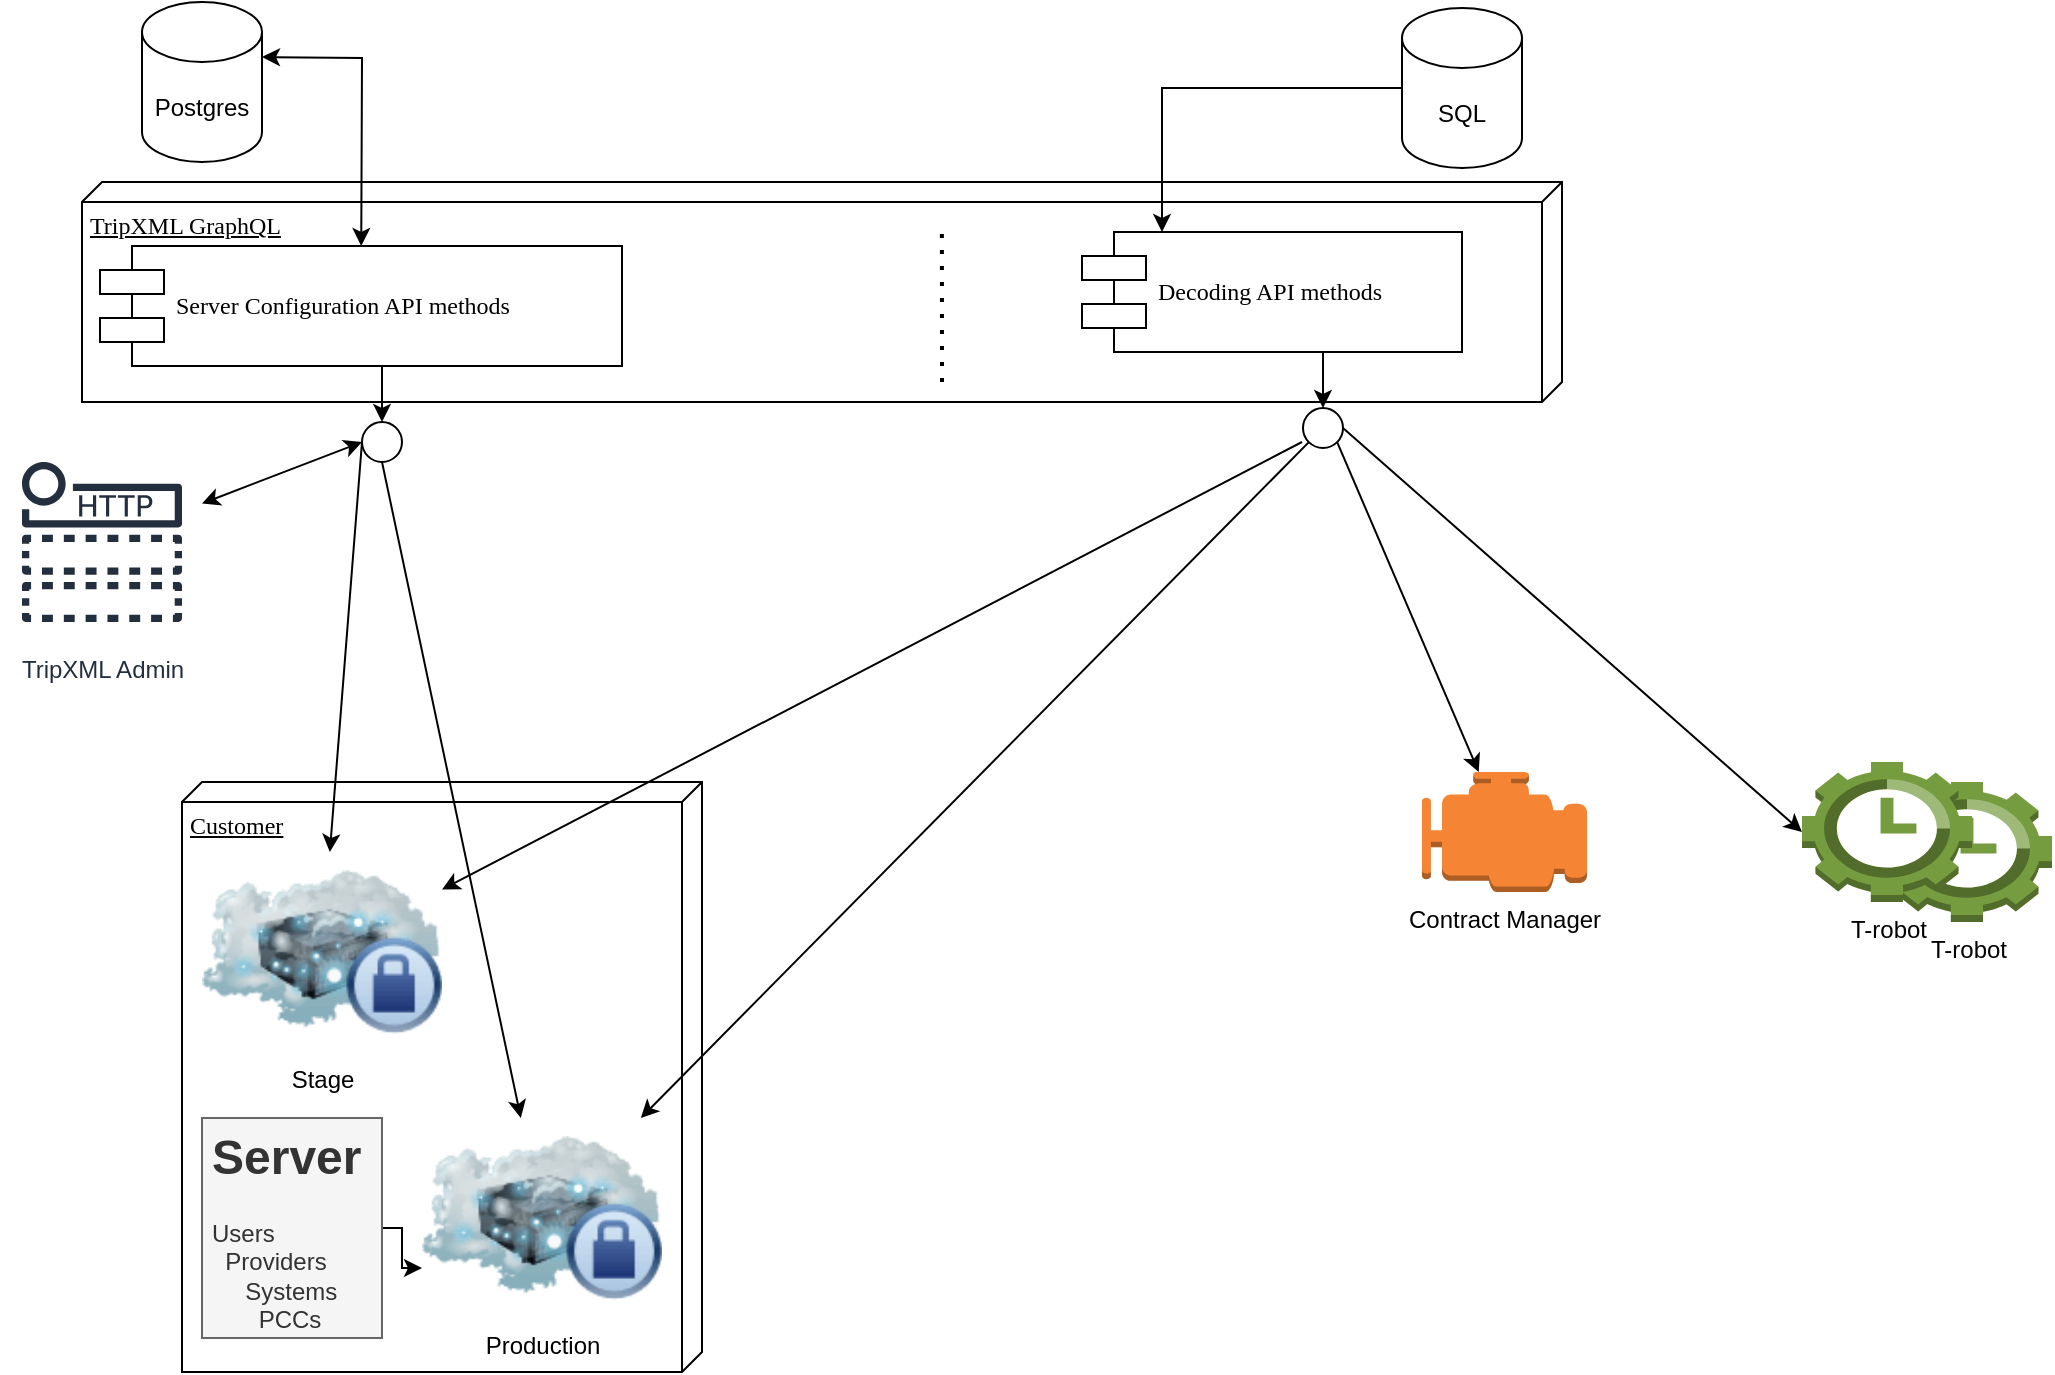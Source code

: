 <mxfile version="18.1.3" type="github">
  <diagram name="Page-1" id="5f0bae14-7c28-e335-631c-24af17079c00">
    <mxGraphModel dx="1422" dy="762" grid="1" gridSize="10" guides="1" tooltips="1" connect="1" arrows="1" fold="1" page="1" pageScale="1" pageWidth="1100" pageHeight="850" background="none" math="0" shadow="0">
      <root>
        <mxCell id="0" />
        <mxCell id="1" parent="0" />
        <mxCell id="39150e848f15840c-1" value="TripXML GraphQL" style="verticalAlign=top;align=left;spacingTop=8;spacingLeft=2;spacingRight=12;shape=cube;size=10;direction=south;fontStyle=4;html=1;rounded=0;shadow=0;comic=0;labelBackgroundColor=none;strokeWidth=1;fontFamily=Verdana;fontSize=12" parent="1" vertex="1">
          <mxGeometry x="50" y="100" width="740" height="110" as="geometry" />
        </mxCell>
        <mxCell id="39150e848f15840c-3" value="Customer" style="verticalAlign=top;align=left;spacingTop=8;spacingLeft=2;spacingRight=12;shape=cube;size=10;direction=south;fontStyle=4;html=1;rounded=0;shadow=0;comic=0;labelBackgroundColor=none;strokeWidth=1;fontFamily=Verdana;fontSize=12" parent="1" vertex="1">
          <mxGeometry x="100" y="400" width="260" height="295" as="geometry" />
        </mxCell>
        <mxCell id="S-nyKYHqi0cGhIQpScfs-20" style="edgeStyle=orthogonalEdgeStyle;rounded=0;orthogonalLoop=1;jettySize=auto;html=1;exitX=0.5;exitY=1;exitDx=0;exitDy=0;entryX=0.5;entryY=0;entryDx=0;entryDy=0;" edge="1" parent="1" source="39150e848f15840c-5" target="S-nyKYHqi0cGhIQpScfs-8">
          <mxGeometry relative="1" as="geometry" />
        </mxCell>
        <mxCell id="39150e848f15840c-5" value="Server Configuration API methods" style="shape=component;align=left;spacingLeft=36;rounded=0;shadow=0;comic=0;labelBackgroundColor=none;strokeWidth=1;fontFamily=Verdana;fontSize=12;html=1;" parent="1" vertex="1">
          <mxGeometry x="59" y="132" width="261" height="60" as="geometry" />
        </mxCell>
        <mxCell id="S-nyKYHqi0cGhIQpScfs-1" value="Postgres" style="shape=cylinder3;whiteSpace=wrap;html=1;boundedLbl=1;backgroundOutline=1;size=15;" vertex="1" parent="1">
          <mxGeometry x="80" y="10" width="60" height="80" as="geometry" />
        </mxCell>
        <mxCell id="S-nyKYHqi0cGhIQpScfs-38" style="edgeStyle=elbowEdgeStyle;rounded=0;orthogonalLoop=1;jettySize=auto;html=1;exitX=0;exitY=0.5;exitDx=0;exitDy=0;exitPerimeter=0;" edge="1" parent="1" source="S-nyKYHqi0cGhIQpScfs-2" target="S-nyKYHqi0cGhIQpScfs-4">
          <mxGeometry relative="1" as="geometry">
            <Array as="points">
              <mxPoint x="590" y="70" />
            </Array>
          </mxGeometry>
        </mxCell>
        <mxCell id="S-nyKYHqi0cGhIQpScfs-2" value="SQL" style="shape=cylinder3;whiteSpace=wrap;html=1;boundedLbl=1;backgroundOutline=1;size=15;" vertex="1" parent="1">
          <mxGeometry x="710" y="13" width="60" height="80" as="geometry" />
        </mxCell>
        <mxCell id="S-nyKYHqi0cGhIQpScfs-4" value="Decoding API methods" style="shape=component;align=left;spacingLeft=36;rounded=0;shadow=0;comic=0;labelBackgroundColor=none;strokeWidth=1;fontFamily=Verdana;fontSize=12;html=1;" vertex="1" parent="1">
          <mxGeometry x="550" y="125" width="190" height="60" as="geometry" />
        </mxCell>
        <mxCell id="S-nyKYHqi0cGhIQpScfs-5" value="" style="endArrow=none;dashed=1;html=1;dashPattern=1 3;strokeWidth=2;rounded=0;entryX=0.273;entryY=0.419;entryDx=0;entryDy=0;entryPerimeter=0;" edge="1" parent="1">
          <mxGeometry width="50" height="50" relative="1" as="geometry">
            <mxPoint x="480" y="200" as="sourcePoint" />
            <mxPoint x="479.94" y="120.03" as="targetPoint" />
          </mxGeometry>
        </mxCell>
        <mxCell id="S-nyKYHqi0cGhIQpScfs-8" value="" style="ellipse;whiteSpace=wrap;html=1;rounded=0;shadow=0;comic=0;labelBackgroundColor=none;strokeWidth=1;fontFamily=Verdana;fontSize=12;align=center;" vertex="1" parent="1">
          <mxGeometry x="190" y="220" width="20" height="20" as="geometry" />
        </mxCell>
        <mxCell id="S-nyKYHqi0cGhIQpScfs-29" value="Stage" style="image;html=1;image=img/lib/clip_art/networking/Cloud_Server_Private_128x128.png" vertex="1" parent="1">
          <mxGeometry x="110" y="435" width="120" height="100" as="geometry" />
        </mxCell>
        <mxCell id="S-nyKYHqi0cGhIQpScfs-30" value="Production" style="image;html=1;image=img/lib/clip_art/networking/Cloud_Server_Private_128x128.png" vertex="1" parent="1">
          <mxGeometry x="220" y="568" width="120" height="100" as="geometry" />
        </mxCell>
        <mxCell id="S-nyKYHqi0cGhIQpScfs-34" style="edgeStyle=orthogonalEdgeStyle;rounded=0;orthogonalLoop=1;jettySize=auto;html=1;exitX=0.5;exitY=1;exitDx=0;exitDy=0;entryX=0.5;entryY=0;entryDx=0;entryDy=0;" edge="1" parent="1" target="S-nyKYHqi0cGhIQpScfs-35">
          <mxGeometry relative="1" as="geometry">
            <mxPoint x="660" y="185" as="sourcePoint" />
          </mxGeometry>
        </mxCell>
        <mxCell id="S-nyKYHqi0cGhIQpScfs-35" value="" style="ellipse;whiteSpace=wrap;html=1;rounded=0;shadow=0;comic=0;labelBackgroundColor=none;strokeWidth=1;fontFamily=Verdana;fontSize=12;align=center;" vertex="1" parent="1">
          <mxGeometry x="660.5" y="213" width="20" height="20" as="geometry" />
        </mxCell>
        <mxCell id="S-nyKYHqi0cGhIQpScfs-36" value="" style="endArrow=classic;html=1;rounded=0;exitX=0;exitY=0.5;exitDx=0;exitDy=0;" edge="1" parent="1" source="S-nyKYHqi0cGhIQpScfs-8" target="S-nyKYHqi0cGhIQpScfs-29">
          <mxGeometry width="50" height="50" relative="1" as="geometry">
            <mxPoint x="520" y="420" as="sourcePoint" />
            <mxPoint x="570" y="370" as="targetPoint" />
          </mxGeometry>
        </mxCell>
        <mxCell id="S-nyKYHqi0cGhIQpScfs-37" value="" style="endArrow=classic;html=1;rounded=0;exitX=0.5;exitY=1;exitDx=0;exitDy=0;" edge="1" parent="1" source="S-nyKYHqi0cGhIQpScfs-8" target="S-nyKYHqi0cGhIQpScfs-30">
          <mxGeometry width="50" height="50" relative="1" as="geometry">
            <mxPoint x="520" y="420" as="sourcePoint" />
            <mxPoint x="570" y="370" as="targetPoint" />
          </mxGeometry>
        </mxCell>
        <mxCell id="S-nyKYHqi0cGhIQpScfs-42" style="edgeStyle=elbowEdgeStyle;rounded=0;orthogonalLoop=1;jettySize=auto;html=1;entryX=0;entryY=0.75;entryDx=0;entryDy=0;" edge="1" parent="1" source="S-nyKYHqi0cGhIQpScfs-40" target="S-nyKYHqi0cGhIQpScfs-30">
          <mxGeometry relative="1" as="geometry" />
        </mxCell>
        <mxCell id="S-nyKYHqi0cGhIQpScfs-40" value="&lt;h1&gt;Server&lt;/h1&gt;&lt;p&gt;Users&lt;br&gt;&amp;nbsp; Providers&lt;br&gt;&amp;nbsp; &amp;nbsp; &amp;nbsp;Systems&lt;br&gt;&amp;nbsp; &amp;nbsp; &amp;nbsp; &amp;nbsp;PCCs&lt;/p&gt;" style="text;html=1;strokeColor=#666666;fillColor=#f5f5f5;spacing=5;spacingTop=-20;whiteSpace=wrap;overflow=hidden;rounded=0;fontColor=#333333;" vertex="1" parent="1">
          <mxGeometry x="110" y="568" width="90" height="110" as="geometry" />
        </mxCell>
        <mxCell id="S-nyKYHqi0cGhIQpScfs-43" value="TripXML Admin" style="sketch=0;outlineConnect=0;fontColor=#232F3E;gradientColor=none;strokeColor=#232F3E;fillColor=#ffffff;dashed=0;verticalLabelPosition=bottom;verticalAlign=top;align=center;html=1;fontSize=12;fontStyle=0;aspect=fixed;shape=mxgraph.aws4.resourceIcon;resIcon=mxgraph.aws4.http_notification;" vertex="1" parent="1">
          <mxGeometry x="10" y="230" width="100" height="100" as="geometry" />
        </mxCell>
        <mxCell id="S-nyKYHqi0cGhIQpScfs-45" value="" style="endArrow=classic;startArrow=classic;html=1;rounded=0;" edge="1" parent="1" target="S-nyKYHqi0cGhIQpScfs-43">
          <mxGeometry width="50" height="50" relative="1" as="geometry">
            <mxPoint x="190" y="230" as="sourcePoint" />
            <mxPoint x="570" y="370" as="targetPoint" />
          </mxGeometry>
        </mxCell>
        <mxCell id="S-nyKYHqi0cGhIQpScfs-46" value="" style="endArrow=classic;html=1;rounded=0;" edge="1" parent="1" target="S-nyKYHqi0cGhIQpScfs-29">
          <mxGeometry width="50" height="50" relative="1" as="geometry">
            <mxPoint x="660" y="230" as="sourcePoint" />
            <mxPoint x="570" y="370" as="targetPoint" />
          </mxGeometry>
        </mxCell>
        <mxCell id="S-nyKYHqi0cGhIQpScfs-47" value="" style="endArrow=classic;html=1;rounded=0;exitX=0;exitY=1;exitDx=0;exitDy=0;" edge="1" parent="1" source="S-nyKYHqi0cGhIQpScfs-35" target="S-nyKYHqi0cGhIQpScfs-30">
          <mxGeometry width="50" height="50" relative="1" as="geometry">
            <mxPoint x="520" y="420" as="sourcePoint" />
            <mxPoint x="570" y="370" as="targetPoint" />
          </mxGeometry>
        </mxCell>
        <mxCell id="S-nyKYHqi0cGhIQpScfs-48" value="T-robot" style="outlineConnect=0;dashed=0;verticalLabelPosition=bottom;verticalAlign=top;align=center;html=1;shape=mxgraph.aws3.maintenance_window;fillColor=#759C3E;gradientColor=none;" vertex="1" parent="1">
          <mxGeometry x="950" y="400" width="85" height="70" as="geometry" />
        </mxCell>
        <mxCell id="S-nyKYHqi0cGhIQpScfs-49" value="Contract Manager" style="outlineConnect=0;dashed=0;verticalLabelPosition=bottom;verticalAlign=top;align=center;html=1;shape=mxgraph.aws3.emr_engine;fillColor=#F58534;gradientColor=none;" vertex="1" parent="1">
          <mxGeometry x="720" y="395" width="82.5" height="60" as="geometry" />
        </mxCell>
        <mxCell id="S-nyKYHqi0cGhIQpScfs-51" value="T-robot" style="outlineConnect=0;dashed=0;verticalLabelPosition=bottom;verticalAlign=top;align=center;html=1;shape=mxgraph.aws3.maintenance_window;fillColor=#759C3E;gradientColor=none;" vertex="1" parent="1">
          <mxGeometry x="910" y="390" width="85" height="70" as="geometry" />
        </mxCell>
        <mxCell id="S-nyKYHqi0cGhIQpScfs-54" value="" style="endArrow=classic;html=1;rounded=0;entryX=0;entryY=0.5;entryDx=0;entryDy=0;entryPerimeter=0;exitX=1;exitY=0.5;exitDx=0;exitDy=0;" edge="1" parent="1" source="S-nyKYHqi0cGhIQpScfs-35" target="S-nyKYHqi0cGhIQpScfs-51">
          <mxGeometry width="50" height="50" relative="1" as="geometry">
            <mxPoint x="520" y="420" as="sourcePoint" />
            <mxPoint x="570" y="370" as="targetPoint" />
          </mxGeometry>
        </mxCell>
        <mxCell id="S-nyKYHqi0cGhIQpScfs-55" value="" style="endArrow=classic;html=1;rounded=0;exitX=1;exitY=1;exitDx=0;exitDy=0;" edge="1" parent="1" source="S-nyKYHqi0cGhIQpScfs-35" target="S-nyKYHqi0cGhIQpScfs-49">
          <mxGeometry width="50" height="50" relative="1" as="geometry">
            <mxPoint x="520" y="420" as="sourcePoint" />
            <mxPoint x="570" y="370" as="targetPoint" />
          </mxGeometry>
        </mxCell>
        <mxCell id="S-nyKYHqi0cGhIQpScfs-56" value="" style="endArrow=classic;startArrow=classic;html=1;rounded=0;entryX=1;entryY=0;entryDx=0;entryDy=27.5;entryPerimeter=0;" edge="1" parent="1" source="39150e848f15840c-5" target="S-nyKYHqi0cGhIQpScfs-1">
          <mxGeometry width="50" height="50" relative="1" as="geometry">
            <mxPoint x="560" y="580" as="sourcePoint" />
            <mxPoint x="610" y="530" as="targetPoint" />
            <Array as="points">
              <mxPoint x="190" y="38" />
            </Array>
          </mxGeometry>
        </mxCell>
      </root>
    </mxGraphModel>
  </diagram>
</mxfile>
